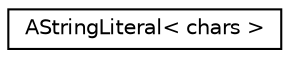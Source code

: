digraph "Graphical Class Hierarchy"
{
 // LATEX_PDF_SIZE
  edge [fontname="Helvetica",fontsize="10",labelfontname="Helvetica",labelfontsize="10"];
  node [fontname="Helvetica",fontsize="10",shape=record];
  rankdir="LR";
  Node0 [label="AStringLiteral\< chars \>",height=0.2,width=0.4,color="black", fillcolor="white", style="filled",URL="$structAStringLiteral.html",tooltip="Compile-time string literal."];
}
